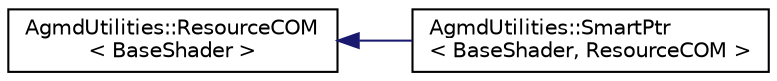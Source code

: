 digraph "Graphical Class Hierarchy"
{
  edge [fontname="Helvetica",fontsize="10",labelfontname="Helvetica",labelfontsize="10"];
  node [fontname="Helvetica",fontsize="10",shape=record];
  rankdir="LR";
  Node1 [label="AgmdUtilities::ResourceCOM\l\< BaseShader \>",height=0.2,width=0.4,color="black", fillcolor="white", style="filled",URL="$class_agmd_utilities_1_1_resource_c_o_m.html"];
  Node1 -> Node2 [dir="back",color="midnightblue",fontsize="10",style="solid",fontname="Helvetica"];
  Node2 [label="AgmdUtilities::SmartPtr\l\< BaseShader, ResourceCOM \>",height=0.2,width=0.4,color="black", fillcolor="white", style="filled",URL="$class_agmd_utilities_1_1_smart_ptr.html"];
}
